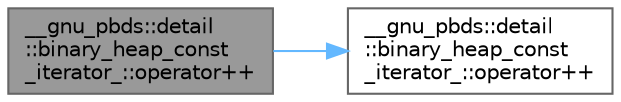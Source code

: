 digraph "__gnu_pbds::detail::binary_heap_const_iterator_::operator++"
{
 // LATEX_PDF_SIZE
  bgcolor="transparent";
  edge [fontname=Helvetica,fontsize=10,labelfontname=Helvetica,labelfontsize=10];
  node [fontname=Helvetica,fontsize=10,shape=box,height=0.2,width=0.4];
  rankdir="LR";
  Node1 [id="Node000001",label="__gnu_pbds::detail\l::binary_heap_const\l_iterator_::operator++",height=0.2,width=0.4,color="gray40", fillcolor="grey60", style="filled", fontcolor="black",tooltip=" "];
  Node1 -> Node2 [id="edge1_Node000001_Node000002",color="steelblue1",style="solid",tooltip=" "];
  Node2 [id="Node000002",label="__gnu_pbds::detail\l::binary_heap_const\l_iterator_::operator++",height=0.2,width=0.4,color="grey40", fillcolor="white", style="filled",URL="$class____gnu__pbds_1_1detail_1_1binary__heap__const__iterator__.html#a0d7a47e93b02fe1d76e906da64e48d29",tooltip=" "];
}
